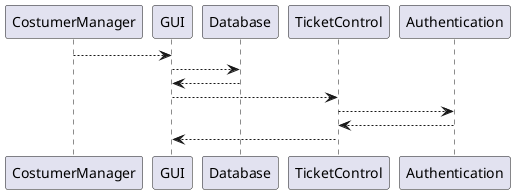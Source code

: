 @startuml


CostumerManager --> GUI
GUI --> Database
Database --> GUI
GUI --> TicketControl
TicketControl --> Authentication
Authentication --> TicketControl
TicketControl --> GUI


@enduml